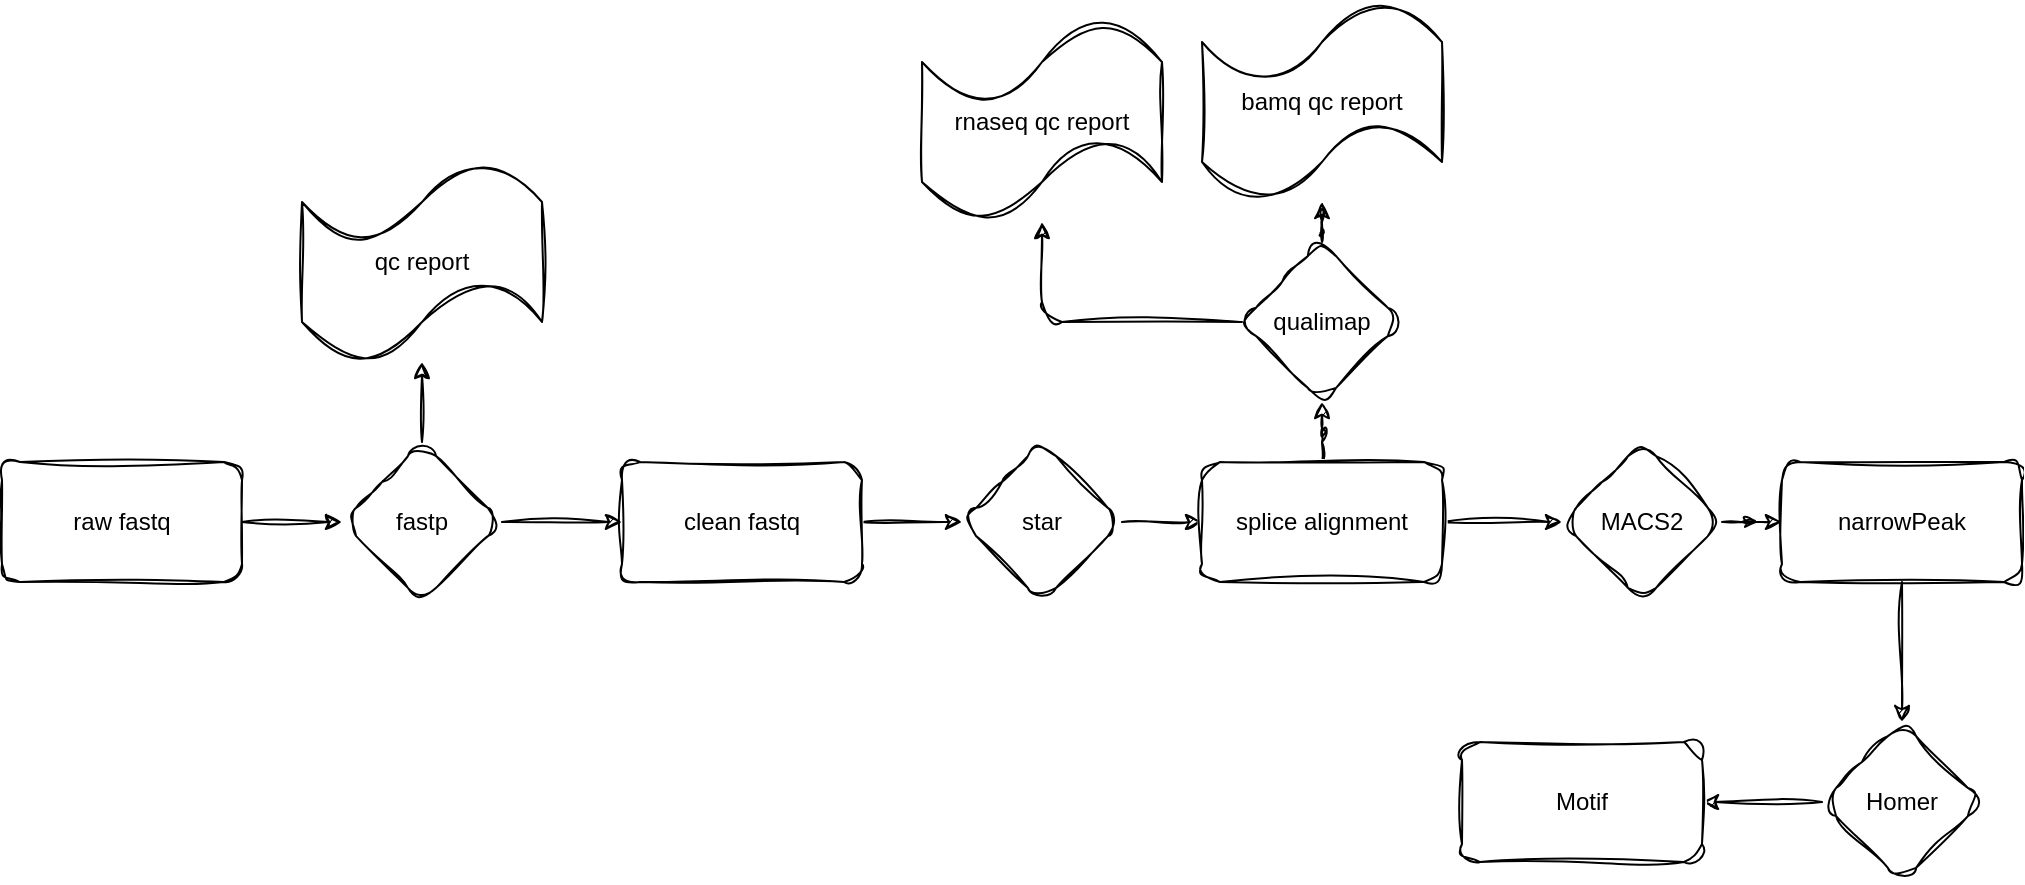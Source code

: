 <mxfile version="22.1.3" type="github">
  <diagram name="第 1 页" id="BUD0k8V1i-5pISoqP9pE">
    <mxGraphModel dx="1351" dy="912" grid="1" gridSize="10" guides="1" tooltips="1" connect="1" arrows="1" fold="1" page="1" pageScale="1" pageWidth="1169" pageHeight="827" math="0" shadow="0">
      <root>
        <mxCell id="0" />
        <mxCell id="1" parent="0" />
        <mxCell id="GvreRxOi9sOXMzPK79Vy-3" value="" style="edgeStyle=orthogonalEdgeStyle;rounded=1;orthogonalLoop=1;jettySize=auto;html=1;sketch=1;curveFitting=1;jiggle=2;" edge="1" parent="1" source="GvreRxOi9sOXMzPK79Vy-1" target="GvreRxOi9sOXMzPK79Vy-2">
          <mxGeometry relative="1" as="geometry" />
        </mxCell>
        <mxCell id="GvreRxOi9sOXMzPK79Vy-1" value="raw fastq" style="rounded=1;whiteSpace=wrap;html=1;sketch=1;curveFitting=1;jiggle=2;" vertex="1" parent="1">
          <mxGeometry x="10" y="230" width="120" height="60" as="geometry" />
        </mxCell>
        <mxCell id="GvreRxOi9sOXMzPK79Vy-5" value="" style="edgeStyle=orthogonalEdgeStyle;rounded=1;orthogonalLoop=1;jettySize=auto;html=1;sketch=1;curveFitting=1;jiggle=2;" edge="1" parent="1" source="GvreRxOi9sOXMzPK79Vy-2" target="GvreRxOi9sOXMzPK79Vy-4">
          <mxGeometry relative="1" as="geometry" />
        </mxCell>
        <mxCell id="GvreRxOi9sOXMzPK79Vy-7" value="" style="edgeStyle=orthogonalEdgeStyle;rounded=1;orthogonalLoop=1;jettySize=auto;html=1;sketch=1;curveFitting=1;jiggle=2;" edge="1" parent="1" source="GvreRxOi9sOXMzPK79Vy-2" target="GvreRxOi9sOXMzPK79Vy-6">
          <mxGeometry relative="1" as="geometry" />
        </mxCell>
        <mxCell id="GvreRxOi9sOXMzPK79Vy-2" value="fastp" style="rhombus;whiteSpace=wrap;html=1;rounded=1;sketch=1;curveFitting=1;jiggle=2;" vertex="1" parent="1">
          <mxGeometry x="180" y="220" width="80" height="80" as="geometry" />
        </mxCell>
        <mxCell id="GvreRxOi9sOXMzPK79Vy-9" value="" style="edgeStyle=orthogonalEdgeStyle;rounded=1;orthogonalLoop=1;jettySize=auto;html=1;sketch=1;curveFitting=1;jiggle=2;" edge="1" parent="1" source="GvreRxOi9sOXMzPK79Vy-4" target="GvreRxOi9sOXMzPK79Vy-8">
          <mxGeometry relative="1" as="geometry" />
        </mxCell>
        <mxCell id="GvreRxOi9sOXMzPK79Vy-4" value="clean fastq" style="whiteSpace=wrap;html=1;rounded=1;sketch=1;curveFitting=1;jiggle=2;" vertex="1" parent="1">
          <mxGeometry x="320" y="230" width="120" height="60" as="geometry" />
        </mxCell>
        <mxCell id="GvreRxOi9sOXMzPK79Vy-6" value="qc report" style="shape=tape;whiteSpace=wrap;html=1;rounded=1;sketch=1;curveFitting=1;jiggle=2;" vertex="1" parent="1">
          <mxGeometry x="160" y="80" width="120" height="100" as="geometry" />
        </mxCell>
        <mxCell id="GvreRxOi9sOXMzPK79Vy-11" value="" style="edgeStyle=orthogonalEdgeStyle;rounded=1;orthogonalLoop=1;jettySize=auto;html=1;sketch=1;curveFitting=1;jiggle=2;" edge="1" parent="1" source="GvreRxOi9sOXMzPK79Vy-8" target="GvreRxOi9sOXMzPK79Vy-10">
          <mxGeometry relative="1" as="geometry" />
        </mxCell>
        <mxCell id="GvreRxOi9sOXMzPK79Vy-8" value="star" style="rhombus;whiteSpace=wrap;html=1;rounded=1;sketch=1;curveFitting=1;jiggle=2;" vertex="1" parent="1">
          <mxGeometry x="490" y="220" width="80" height="80" as="geometry" />
        </mxCell>
        <mxCell id="GvreRxOi9sOXMzPK79Vy-13" value="" style="edgeStyle=orthogonalEdgeStyle;rounded=1;orthogonalLoop=1;jettySize=auto;html=1;sketch=1;curveFitting=1;jiggle=2;" edge="1" parent="1" source="GvreRxOi9sOXMzPK79Vy-10" target="GvreRxOi9sOXMzPK79Vy-12">
          <mxGeometry relative="1" as="geometry" />
        </mxCell>
        <mxCell id="GvreRxOi9sOXMzPK79Vy-19" value="" style="edgeStyle=orthogonalEdgeStyle;rounded=1;orthogonalLoop=1;jettySize=auto;html=1;sketch=1;curveFitting=1;jiggle=2;" edge="1" parent="1" source="GvreRxOi9sOXMzPK79Vy-10" target="GvreRxOi9sOXMzPK79Vy-18">
          <mxGeometry relative="1" as="geometry" />
        </mxCell>
        <mxCell id="GvreRxOi9sOXMzPK79Vy-10" value="splice alignment" style="whiteSpace=wrap;html=1;rounded=1;sketch=1;curveFitting=1;jiggle=2;" vertex="1" parent="1">
          <mxGeometry x="610" y="230" width="120" height="60" as="geometry" />
        </mxCell>
        <mxCell id="GvreRxOi9sOXMzPK79Vy-15" value="" style="edgeStyle=orthogonalEdgeStyle;rounded=1;orthogonalLoop=1;jettySize=auto;html=1;sketch=1;curveFitting=1;jiggle=2;" edge="1" parent="1" source="GvreRxOi9sOXMzPK79Vy-12" target="GvreRxOi9sOXMzPK79Vy-14">
          <mxGeometry relative="1" as="geometry" />
        </mxCell>
        <mxCell id="GvreRxOi9sOXMzPK79Vy-17" value="" style="edgeStyle=orthogonalEdgeStyle;rounded=1;orthogonalLoop=1;jettySize=auto;html=1;sketch=1;curveFitting=1;jiggle=2;" edge="1" parent="1" source="GvreRxOi9sOXMzPK79Vy-12" target="GvreRxOi9sOXMzPK79Vy-16">
          <mxGeometry relative="1" as="geometry" />
        </mxCell>
        <mxCell id="GvreRxOi9sOXMzPK79Vy-12" value="qualimap" style="rhombus;whiteSpace=wrap;html=1;rounded=1;sketch=1;curveFitting=1;jiggle=2;" vertex="1" parent="1">
          <mxGeometry x="630" y="120" width="80" height="80" as="geometry" />
        </mxCell>
        <mxCell id="GvreRxOi9sOXMzPK79Vy-14" value="rnaseq qc report" style="shape=tape;whiteSpace=wrap;html=1;rounded=1;sketch=1;curveFitting=1;jiggle=2;" vertex="1" parent="1">
          <mxGeometry x="470" y="10" width="120" height="100" as="geometry" />
        </mxCell>
        <mxCell id="GvreRxOi9sOXMzPK79Vy-16" value="bamq qc report" style="shape=tape;whiteSpace=wrap;html=1;rounded=1;sketch=1;curveFitting=1;jiggle=2;" vertex="1" parent="1">
          <mxGeometry x="610" width="120" height="100" as="geometry" />
        </mxCell>
        <mxCell id="GvreRxOi9sOXMzPK79Vy-21" value="" style="edgeStyle=orthogonalEdgeStyle;rounded=1;orthogonalLoop=1;jettySize=auto;html=1;sketch=1;curveFitting=1;jiggle=2;" edge="1" parent="1" source="GvreRxOi9sOXMzPK79Vy-18" target="GvreRxOi9sOXMzPK79Vy-20">
          <mxGeometry relative="1" as="geometry" />
        </mxCell>
        <mxCell id="GvreRxOi9sOXMzPK79Vy-18" value="MACS2" style="rhombus;whiteSpace=wrap;html=1;rounded=1;sketch=1;curveFitting=1;jiggle=2;" vertex="1" parent="1">
          <mxGeometry x="790" y="220" width="80" height="80" as="geometry" />
        </mxCell>
        <mxCell id="GvreRxOi9sOXMzPK79Vy-23" value="" style="edgeStyle=orthogonalEdgeStyle;rounded=1;orthogonalLoop=1;jettySize=auto;html=1;sketch=1;curveFitting=1;jiggle=2;" edge="1" parent="1" source="GvreRxOi9sOXMzPK79Vy-20" target="GvreRxOi9sOXMzPK79Vy-22">
          <mxGeometry relative="1" as="geometry" />
        </mxCell>
        <mxCell id="GvreRxOi9sOXMzPK79Vy-20" value="narrowPeak" style="whiteSpace=wrap;html=1;rounded=1;sketch=1;curveFitting=1;jiggle=2;" vertex="1" parent="1">
          <mxGeometry x="900" y="230" width="120" height="60" as="geometry" />
        </mxCell>
        <mxCell id="GvreRxOi9sOXMzPK79Vy-25" value="" style="edgeStyle=orthogonalEdgeStyle;rounded=1;orthogonalLoop=1;jettySize=auto;html=1;sketch=1;curveFitting=1;jiggle=2;" edge="1" parent="1" source="GvreRxOi9sOXMzPK79Vy-22" target="GvreRxOi9sOXMzPK79Vy-24">
          <mxGeometry relative="1" as="geometry" />
        </mxCell>
        <mxCell id="GvreRxOi9sOXMzPK79Vy-22" value="Homer" style="rhombus;whiteSpace=wrap;html=1;rounded=1;sketch=1;curveFitting=1;jiggle=2;" vertex="1" parent="1">
          <mxGeometry x="920" y="360" width="80" height="80" as="geometry" />
        </mxCell>
        <mxCell id="GvreRxOi9sOXMzPK79Vy-24" value="Motif" style="whiteSpace=wrap;html=1;rounded=1;sketch=1;curveFitting=1;jiggle=2;" vertex="1" parent="1">
          <mxGeometry x="740" y="370" width="120" height="60" as="geometry" />
        </mxCell>
      </root>
    </mxGraphModel>
  </diagram>
</mxfile>
